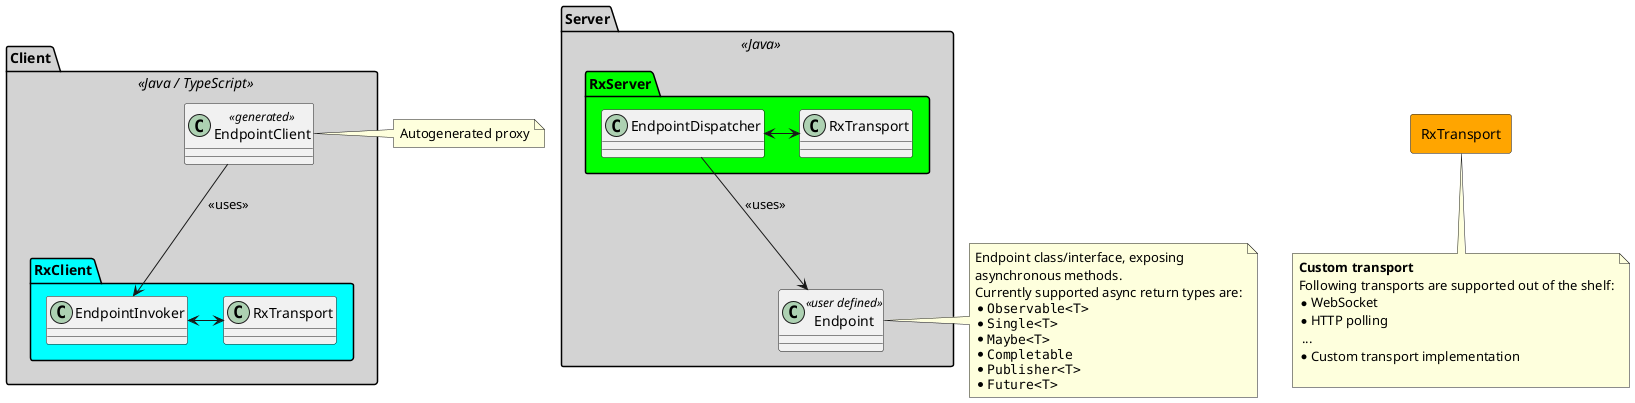 @startuml

package Client <<Java / TypeScript>> #lightgray {
    package RxClient #cyan {
        EndpointInvoker <-> RxTransport
    }

    class EndpointClient <<generated>>
    EndpointClient --> EndpointInvoker: <<uses>>

}

note right of EndpointClient
Autogenerated proxy
end note

rectangle RxTransport #orange {
}

package Server <<Java>> #lightgray {
    package RxServer #lime {
        EndpointDispatcher <-> RxTransport
    }

    class Endpoint <<user defined>>
    EndpointDispatcher --> Endpoint: <<uses>>
}

note right of Endpoint
Endpoint class/interface, exposing
asynchronous methods.
Currently supported async return types are:
*""Observable<T>""
*""Single<T>""
*""Maybe<T>""
*""Completable""
*""Publisher<T>""
*""Future<T>""
end note


note bottom of RxTransport
**Custom transport**
Following transports are supported out of the shelf:
*WebSocket
*HTTP polling
 ...
*Custom transport implementation

end note

@enduml
